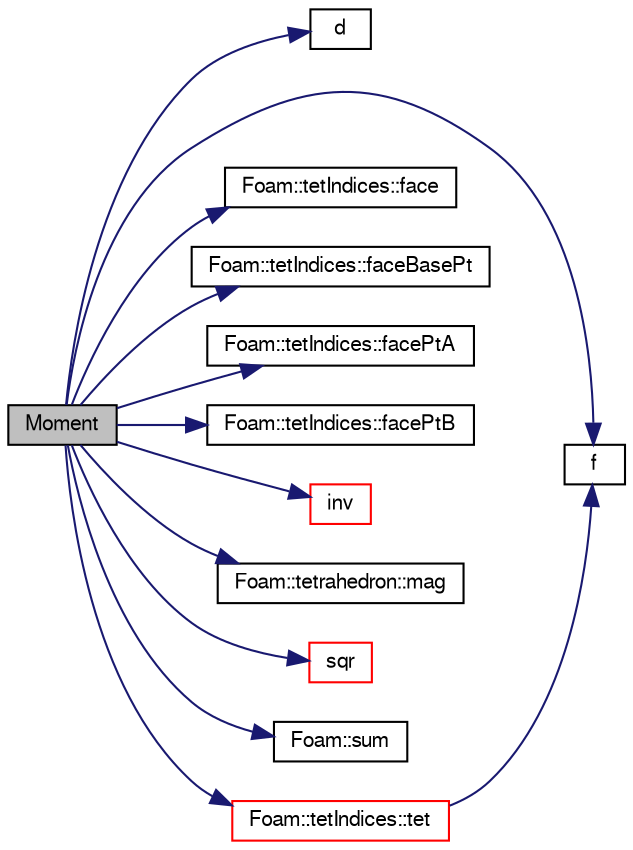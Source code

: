 digraph "Moment"
{
  bgcolor="transparent";
  edge [fontname="FreeSans",fontsize="10",labelfontname="FreeSans",labelfontsize="10"];
  node [fontname="FreeSans",fontsize="10",shape=record];
  rankdir="LR";
  Node0 [label="Moment",height=0.2,width=0.4,color="black", fillcolor="grey75", style="filled", fontcolor="black"];
  Node0 -> Node1 [color="midnightblue",fontsize="10",style="solid",fontname="FreeSans"];
  Node1 [label="d",height=0.2,width=0.4,color="black",URL="$a38951.html#aa182a9055736468dd160f12649a01fd1"];
  Node0 -> Node2 [color="midnightblue",fontsize="10",style="solid",fontname="FreeSans"];
  Node2 [label="f",height=0.2,width=0.4,color="black",URL="$a17900.html#a888be93833ac7a23170555c69c690288"];
  Node0 -> Node3 [color="midnightblue",fontsize="10",style="solid",fontname="FreeSans"];
  Node3 [label="Foam::tetIndices::face",height=0.2,width=0.4,color="black",URL="$a27422.html#a0149bc042585186b7adbd4274389c27d",tooltip="Return the face. "];
  Node0 -> Node4 [color="midnightblue",fontsize="10",style="solid",fontname="FreeSans"];
  Node4 [label="Foam::tetIndices::faceBasePt",height=0.2,width=0.4,color="black",URL="$a27422.html#a97cee79d41f70f290555db9cdd423bc7",tooltip="Return the face base point. "];
  Node0 -> Node5 [color="midnightblue",fontsize="10",style="solid",fontname="FreeSans"];
  Node5 [label="Foam::tetIndices::facePtA",height=0.2,width=0.4,color="black",URL="$a27422.html#aca188b1811d0b9b21e0e01ba15c8acd5",tooltip="Return face point A. "];
  Node0 -> Node6 [color="midnightblue",fontsize="10",style="solid",fontname="FreeSans"];
  Node6 [label="Foam::tetIndices::facePtB",height=0.2,width=0.4,color="black",URL="$a27422.html#a3e67cf8949132ada28c5883e41899763",tooltip="Return face point B. "];
  Node0 -> Node7 [color="midnightblue",fontsize="10",style="solid",fontname="FreeSans"];
  Node7 [label="inv",height=0.2,width=0.4,color="red",URL="$a12539.html#a051a9cc73ad6012d849cfcbc7507acde"];
  Node0 -> Node9 [color="midnightblue",fontsize="10",style="solid",fontname="FreeSans"];
  Node9 [label="Foam::tetrahedron::mag",height=0.2,width=0.4,color="black",URL="$a27586.html#a9b53370021569e27db1ddfb33196232f",tooltip="Return volume. "];
  Node0 -> Node10 [color="midnightblue",fontsize="10",style="solid",fontname="FreeSans"];
  Node10 [label="sqr",height=0.2,width=0.4,color="red",URL="$a12539.html#a557bbac590ed5ce51116be69fe4faa96"];
  Node0 -> Node11 [color="midnightblue",fontsize="10",style="solid",fontname="FreeSans"];
  Node11 [label="Foam::sum",height=0.2,width=0.4,color="black",URL="$a21124.html#a3d8733143aad0e03b300186ab4bef137"];
  Node0 -> Node12 [color="midnightblue",fontsize="10",style="solid",fontname="FreeSans"];
  Node12 [label="Foam::tetIndices::tet",height=0.2,width=0.4,color="red",URL="$a27422.html#a834ba7c934272c8f36c9849a7e2b5315",tooltip="Return the geometry corresponding to this tet from the. "];
  Node12 -> Node2 [color="midnightblue",fontsize="10",style="solid",fontname="FreeSans"];
}
